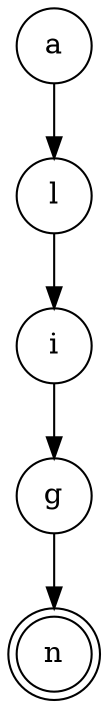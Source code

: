 digraph {   
    node [shape = doublecircle, color = black] n ;
    node [shape = circle];
    node [color= black];
    a -> l -> i -> g -> n;	
}